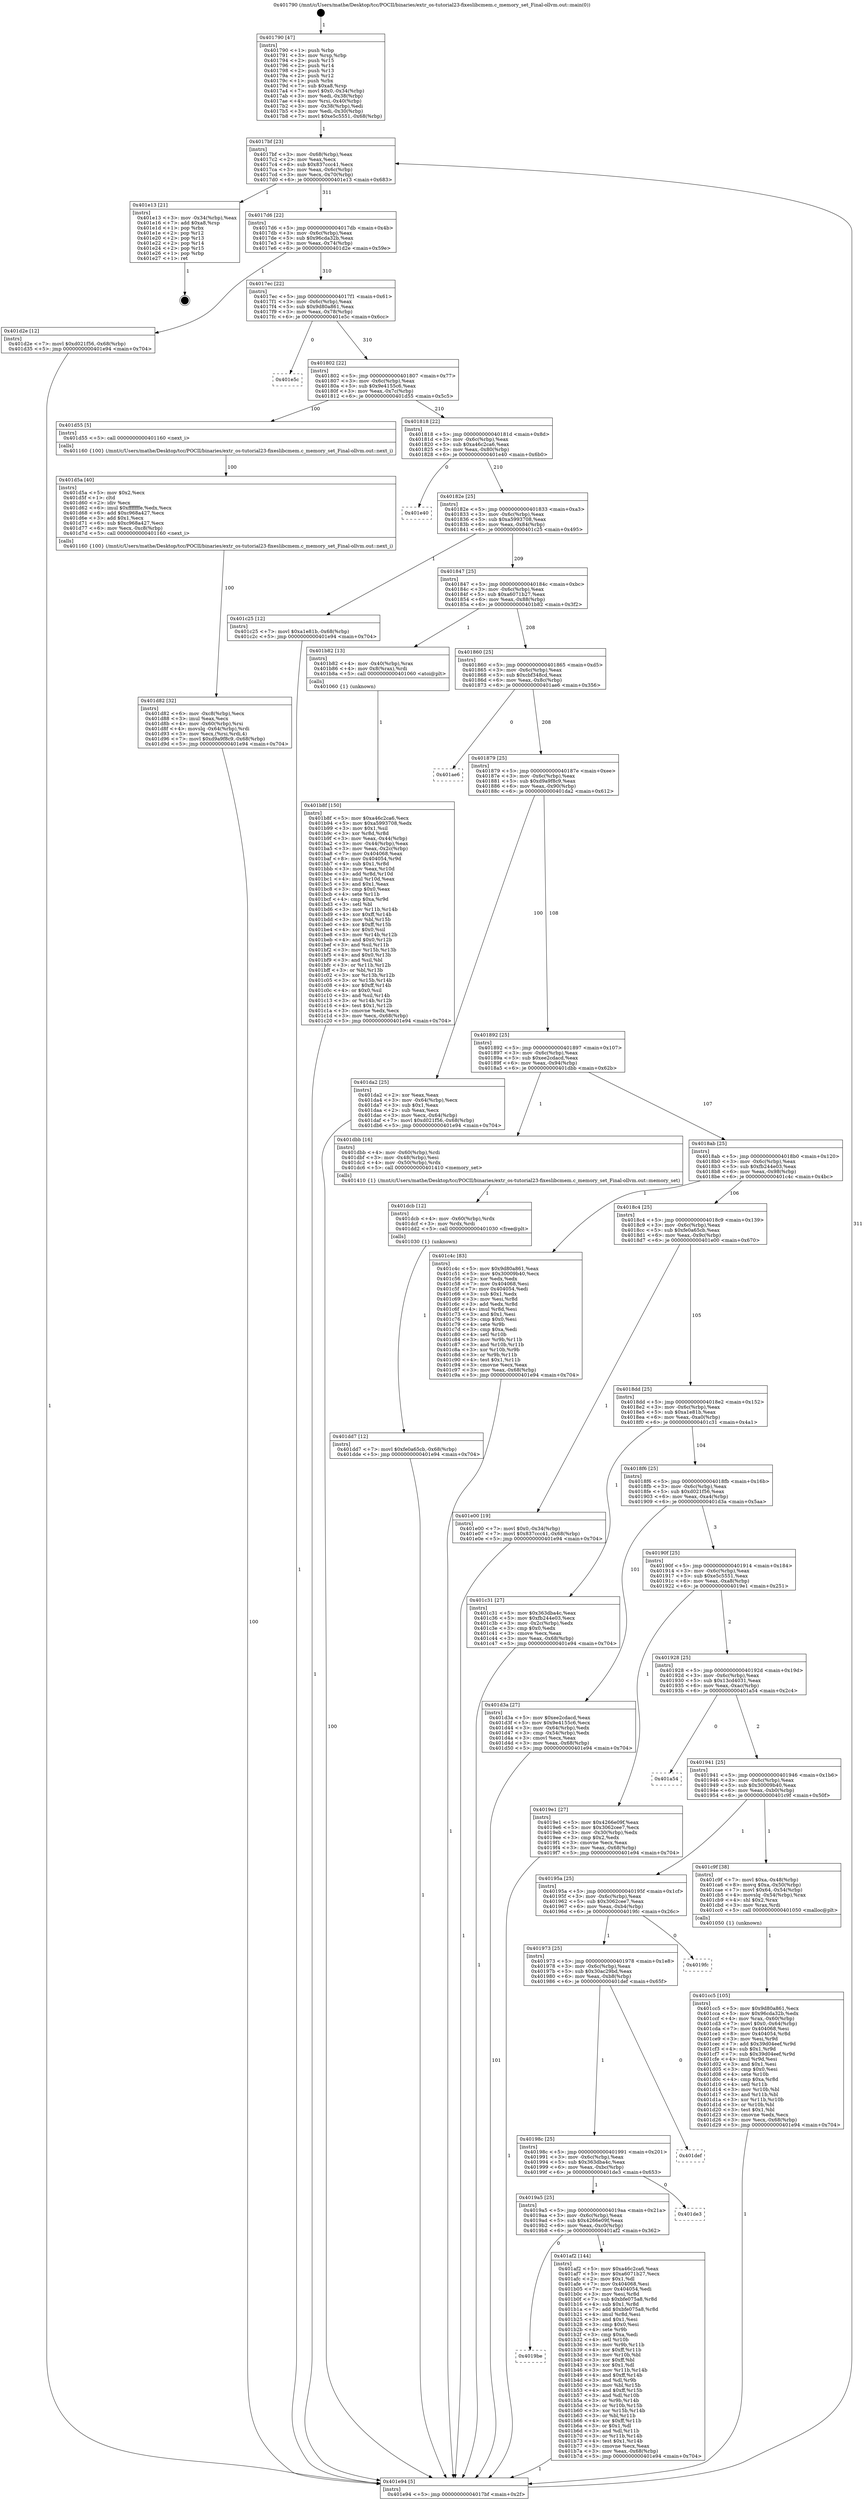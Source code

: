 digraph "0x401790" {
  label = "0x401790 (/mnt/c/Users/mathe/Desktop/tcc/POCII/binaries/extr_os-tutorial23-fixeslibcmem.c_memory_set_Final-ollvm.out::main(0))"
  labelloc = "t"
  node[shape=record]

  Entry [label="",width=0.3,height=0.3,shape=circle,fillcolor=black,style=filled]
  "0x4017bf" [label="{
     0x4017bf [23]\l
     | [instrs]\l
     &nbsp;&nbsp;0x4017bf \<+3\>: mov -0x68(%rbp),%eax\l
     &nbsp;&nbsp;0x4017c2 \<+2\>: mov %eax,%ecx\l
     &nbsp;&nbsp;0x4017c4 \<+6\>: sub $0x837ccc41,%ecx\l
     &nbsp;&nbsp;0x4017ca \<+3\>: mov %eax,-0x6c(%rbp)\l
     &nbsp;&nbsp;0x4017cd \<+3\>: mov %ecx,-0x70(%rbp)\l
     &nbsp;&nbsp;0x4017d0 \<+6\>: je 0000000000401e13 \<main+0x683\>\l
  }"]
  "0x401e13" [label="{
     0x401e13 [21]\l
     | [instrs]\l
     &nbsp;&nbsp;0x401e13 \<+3\>: mov -0x34(%rbp),%eax\l
     &nbsp;&nbsp;0x401e16 \<+7\>: add $0xa8,%rsp\l
     &nbsp;&nbsp;0x401e1d \<+1\>: pop %rbx\l
     &nbsp;&nbsp;0x401e1e \<+2\>: pop %r12\l
     &nbsp;&nbsp;0x401e20 \<+2\>: pop %r13\l
     &nbsp;&nbsp;0x401e22 \<+2\>: pop %r14\l
     &nbsp;&nbsp;0x401e24 \<+2\>: pop %r15\l
     &nbsp;&nbsp;0x401e26 \<+1\>: pop %rbp\l
     &nbsp;&nbsp;0x401e27 \<+1\>: ret\l
  }"]
  "0x4017d6" [label="{
     0x4017d6 [22]\l
     | [instrs]\l
     &nbsp;&nbsp;0x4017d6 \<+5\>: jmp 00000000004017db \<main+0x4b\>\l
     &nbsp;&nbsp;0x4017db \<+3\>: mov -0x6c(%rbp),%eax\l
     &nbsp;&nbsp;0x4017de \<+5\>: sub $0x96cda32b,%eax\l
     &nbsp;&nbsp;0x4017e3 \<+3\>: mov %eax,-0x74(%rbp)\l
     &nbsp;&nbsp;0x4017e6 \<+6\>: je 0000000000401d2e \<main+0x59e\>\l
  }"]
  Exit [label="",width=0.3,height=0.3,shape=circle,fillcolor=black,style=filled,peripheries=2]
  "0x401d2e" [label="{
     0x401d2e [12]\l
     | [instrs]\l
     &nbsp;&nbsp;0x401d2e \<+7\>: movl $0xd021f56,-0x68(%rbp)\l
     &nbsp;&nbsp;0x401d35 \<+5\>: jmp 0000000000401e94 \<main+0x704\>\l
  }"]
  "0x4017ec" [label="{
     0x4017ec [22]\l
     | [instrs]\l
     &nbsp;&nbsp;0x4017ec \<+5\>: jmp 00000000004017f1 \<main+0x61\>\l
     &nbsp;&nbsp;0x4017f1 \<+3\>: mov -0x6c(%rbp),%eax\l
     &nbsp;&nbsp;0x4017f4 \<+5\>: sub $0x9d80a861,%eax\l
     &nbsp;&nbsp;0x4017f9 \<+3\>: mov %eax,-0x78(%rbp)\l
     &nbsp;&nbsp;0x4017fc \<+6\>: je 0000000000401e5c \<main+0x6cc\>\l
  }"]
  "0x401dd7" [label="{
     0x401dd7 [12]\l
     | [instrs]\l
     &nbsp;&nbsp;0x401dd7 \<+7\>: movl $0xfe0a65cb,-0x68(%rbp)\l
     &nbsp;&nbsp;0x401dde \<+5\>: jmp 0000000000401e94 \<main+0x704\>\l
  }"]
  "0x401e5c" [label="{
     0x401e5c\l
  }", style=dashed]
  "0x401802" [label="{
     0x401802 [22]\l
     | [instrs]\l
     &nbsp;&nbsp;0x401802 \<+5\>: jmp 0000000000401807 \<main+0x77\>\l
     &nbsp;&nbsp;0x401807 \<+3\>: mov -0x6c(%rbp),%eax\l
     &nbsp;&nbsp;0x40180a \<+5\>: sub $0x9e4155c6,%eax\l
     &nbsp;&nbsp;0x40180f \<+3\>: mov %eax,-0x7c(%rbp)\l
     &nbsp;&nbsp;0x401812 \<+6\>: je 0000000000401d55 \<main+0x5c5\>\l
  }"]
  "0x401dcb" [label="{
     0x401dcb [12]\l
     | [instrs]\l
     &nbsp;&nbsp;0x401dcb \<+4\>: mov -0x60(%rbp),%rdx\l
     &nbsp;&nbsp;0x401dcf \<+3\>: mov %rdx,%rdi\l
     &nbsp;&nbsp;0x401dd2 \<+5\>: call 0000000000401030 \<free@plt\>\l
     | [calls]\l
     &nbsp;&nbsp;0x401030 \{1\} (unknown)\l
  }"]
  "0x401d55" [label="{
     0x401d55 [5]\l
     | [instrs]\l
     &nbsp;&nbsp;0x401d55 \<+5\>: call 0000000000401160 \<next_i\>\l
     | [calls]\l
     &nbsp;&nbsp;0x401160 \{100\} (/mnt/c/Users/mathe/Desktop/tcc/POCII/binaries/extr_os-tutorial23-fixeslibcmem.c_memory_set_Final-ollvm.out::next_i)\l
  }"]
  "0x401818" [label="{
     0x401818 [22]\l
     | [instrs]\l
     &nbsp;&nbsp;0x401818 \<+5\>: jmp 000000000040181d \<main+0x8d\>\l
     &nbsp;&nbsp;0x40181d \<+3\>: mov -0x6c(%rbp),%eax\l
     &nbsp;&nbsp;0x401820 \<+5\>: sub $0xa46c2ca6,%eax\l
     &nbsp;&nbsp;0x401825 \<+3\>: mov %eax,-0x80(%rbp)\l
     &nbsp;&nbsp;0x401828 \<+6\>: je 0000000000401e40 \<main+0x6b0\>\l
  }"]
  "0x401d82" [label="{
     0x401d82 [32]\l
     | [instrs]\l
     &nbsp;&nbsp;0x401d82 \<+6\>: mov -0xc8(%rbp),%ecx\l
     &nbsp;&nbsp;0x401d88 \<+3\>: imul %eax,%ecx\l
     &nbsp;&nbsp;0x401d8b \<+4\>: mov -0x60(%rbp),%rsi\l
     &nbsp;&nbsp;0x401d8f \<+4\>: movslq -0x64(%rbp),%rdi\l
     &nbsp;&nbsp;0x401d93 \<+3\>: mov %ecx,(%rsi,%rdi,4)\l
     &nbsp;&nbsp;0x401d96 \<+7\>: movl $0xd9a9f8c9,-0x68(%rbp)\l
     &nbsp;&nbsp;0x401d9d \<+5\>: jmp 0000000000401e94 \<main+0x704\>\l
  }"]
  "0x401e40" [label="{
     0x401e40\l
  }", style=dashed]
  "0x40182e" [label="{
     0x40182e [25]\l
     | [instrs]\l
     &nbsp;&nbsp;0x40182e \<+5\>: jmp 0000000000401833 \<main+0xa3\>\l
     &nbsp;&nbsp;0x401833 \<+3\>: mov -0x6c(%rbp),%eax\l
     &nbsp;&nbsp;0x401836 \<+5\>: sub $0xa5993708,%eax\l
     &nbsp;&nbsp;0x40183b \<+6\>: mov %eax,-0x84(%rbp)\l
     &nbsp;&nbsp;0x401841 \<+6\>: je 0000000000401c25 \<main+0x495\>\l
  }"]
  "0x401d5a" [label="{
     0x401d5a [40]\l
     | [instrs]\l
     &nbsp;&nbsp;0x401d5a \<+5\>: mov $0x2,%ecx\l
     &nbsp;&nbsp;0x401d5f \<+1\>: cltd\l
     &nbsp;&nbsp;0x401d60 \<+2\>: idiv %ecx\l
     &nbsp;&nbsp;0x401d62 \<+6\>: imul $0xfffffffe,%edx,%ecx\l
     &nbsp;&nbsp;0x401d68 \<+6\>: add $0xc968a427,%ecx\l
     &nbsp;&nbsp;0x401d6e \<+3\>: add $0x1,%ecx\l
     &nbsp;&nbsp;0x401d71 \<+6\>: sub $0xc968a427,%ecx\l
     &nbsp;&nbsp;0x401d77 \<+6\>: mov %ecx,-0xc8(%rbp)\l
     &nbsp;&nbsp;0x401d7d \<+5\>: call 0000000000401160 \<next_i\>\l
     | [calls]\l
     &nbsp;&nbsp;0x401160 \{100\} (/mnt/c/Users/mathe/Desktop/tcc/POCII/binaries/extr_os-tutorial23-fixeslibcmem.c_memory_set_Final-ollvm.out::next_i)\l
  }"]
  "0x401c25" [label="{
     0x401c25 [12]\l
     | [instrs]\l
     &nbsp;&nbsp;0x401c25 \<+7\>: movl $0xa1e81b,-0x68(%rbp)\l
     &nbsp;&nbsp;0x401c2c \<+5\>: jmp 0000000000401e94 \<main+0x704\>\l
  }"]
  "0x401847" [label="{
     0x401847 [25]\l
     | [instrs]\l
     &nbsp;&nbsp;0x401847 \<+5\>: jmp 000000000040184c \<main+0xbc\>\l
     &nbsp;&nbsp;0x40184c \<+3\>: mov -0x6c(%rbp),%eax\l
     &nbsp;&nbsp;0x40184f \<+5\>: sub $0xa6071b27,%eax\l
     &nbsp;&nbsp;0x401854 \<+6\>: mov %eax,-0x88(%rbp)\l
     &nbsp;&nbsp;0x40185a \<+6\>: je 0000000000401b82 \<main+0x3f2\>\l
  }"]
  "0x401cc5" [label="{
     0x401cc5 [105]\l
     | [instrs]\l
     &nbsp;&nbsp;0x401cc5 \<+5\>: mov $0x9d80a861,%ecx\l
     &nbsp;&nbsp;0x401cca \<+5\>: mov $0x96cda32b,%edx\l
     &nbsp;&nbsp;0x401ccf \<+4\>: mov %rax,-0x60(%rbp)\l
     &nbsp;&nbsp;0x401cd3 \<+7\>: movl $0x0,-0x64(%rbp)\l
     &nbsp;&nbsp;0x401cda \<+7\>: mov 0x404068,%esi\l
     &nbsp;&nbsp;0x401ce1 \<+8\>: mov 0x404054,%r8d\l
     &nbsp;&nbsp;0x401ce9 \<+3\>: mov %esi,%r9d\l
     &nbsp;&nbsp;0x401cec \<+7\>: add $0x39d04eef,%r9d\l
     &nbsp;&nbsp;0x401cf3 \<+4\>: sub $0x1,%r9d\l
     &nbsp;&nbsp;0x401cf7 \<+7\>: sub $0x39d04eef,%r9d\l
     &nbsp;&nbsp;0x401cfe \<+4\>: imul %r9d,%esi\l
     &nbsp;&nbsp;0x401d02 \<+3\>: and $0x1,%esi\l
     &nbsp;&nbsp;0x401d05 \<+3\>: cmp $0x0,%esi\l
     &nbsp;&nbsp;0x401d08 \<+4\>: sete %r10b\l
     &nbsp;&nbsp;0x401d0c \<+4\>: cmp $0xa,%r8d\l
     &nbsp;&nbsp;0x401d10 \<+4\>: setl %r11b\l
     &nbsp;&nbsp;0x401d14 \<+3\>: mov %r10b,%bl\l
     &nbsp;&nbsp;0x401d17 \<+3\>: and %r11b,%bl\l
     &nbsp;&nbsp;0x401d1a \<+3\>: xor %r11b,%r10b\l
     &nbsp;&nbsp;0x401d1d \<+3\>: or %r10b,%bl\l
     &nbsp;&nbsp;0x401d20 \<+3\>: test $0x1,%bl\l
     &nbsp;&nbsp;0x401d23 \<+3\>: cmovne %edx,%ecx\l
     &nbsp;&nbsp;0x401d26 \<+3\>: mov %ecx,-0x68(%rbp)\l
     &nbsp;&nbsp;0x401d29 \<+5\>: jmp 0000000000401e94 \<main+0x704\>\l
  }"]
  "0x401b82" [label="{
     0x401b82 [13]\l
     | [instrs]\l
     &nbsp;&nbsp;0x401b82 \<+4\>: mov -0x40(%rbp),%rax\l
     &nbsp;&nbsp;0x401b86 \<+4\>: mov 0x8(%rax),%rdi\l
     &nbsp;&nbsp;0x401b8a \<+5\>: call 0000000000401060 \<atoi@plt\>\l
     | [calls]\l
     &nbsp;&nbsp;0x401060 \{1\} (unknown)\l
  }"]
  "0x401860" [label="{
     0x401860 [25]\l
     | [instrs]\l
     &nbsp;&nbsp;0x401860 \<+5\>: jmp 0000000000401865 \<main+0xd5\>\l
     &nbsp;&nbsp;0x401865 \<+3\>: mov -0x6c(%rbp),%eax\l
     &nbsp;&nbsp;0x401868 \<+5\>: sub $0xcbf348cd,%eax\l
     &nbsp;&nbsp;0x40186d \<+6\>: mov %eax,-0x8c(%rbp)\l
     &nbsp;&nbsp;0x401873 \<+6\>: je 0000000000401ae6 \<main+0x356\>\l
  }"]
  "0x401b8f" [label="{
     0x401b8f [150]\l
     | [instrs]\l
     &nbsp;&nbsp;0x401b8f \<+5\>: mov $0xa46c2ca6,%ecx\l
     &nbsp;&nbsp;0x401b94 \<+5\>: mov $0xa5993708,%edx\l
     &nbsp;&nbsp;0x401b99 \<+3\>: mov $0x1,%sil\l
     &nbsp;&nbsp;0x401b9c \<+3\>: xor %r8d,%r8d\l
     &nbsp;&nbsp;0x401b9f \<+3\>: mov %eax,-0x44(%rbp)\l
     &nbsp;&nbsp;0x401ba2 \<+3\>: mov -0x44(%rbp),%eax\l
     &nbsp;&nbsp;0x401ba5 \<+3\>: mov %eax,-0x2c(%rbp)\l
     &nbsp;&nbsp;0x401ba8 \<+7\>: mov 0x404068,%eax\l
     &nbsp;&nbsp;0x401baf \<+8\>: mov 0x404054,%r9d\l
     &nbsp;&nbsp;0x401bb7 \<+4\>: sub $0x1,%r8d\l
     &nbsp;&nbsp;0x401bbb \<+3\>: mov %eax,%r10d\l
     &nbsp;&nbsp;0x401bbe \<+3\>: add %r8d,%r10d\l
     &nbsp;&nbsp;0x401bc1 \<+4\>: imul %r10d,%eax\l
     &nbsp;&nbsp;0x401bc5 \<+3\>: and $0x1,%eax\l
     &nbsp;&nbsp;0x401bc8 \<+3\>: cmp $0x0,%eax\l
     &nbsp;&nbsp;0x401bcb \<+4\>: sete %r11b\l
     &nbsp;&nbsp;0x401bcf \<+4\>: cmp $0xa,%r9d\l
     &nbsp;&nbsp;0x401bd3 \<+3\>: setl %bl\l
     &nbsp;&nbsp;0x401bd6 \<+3\>: mov %r11b,%r14b\l
     &nbsp;&nbsp;0x401bd9 \<+4\>: xor $0xff,%r14b\l
     &nbsp;&nbsp;0x401bdd \<+3\>: mov %bl,%r15b\l
     &nbsp;&nbsp;0x401be0 \<+4\>: xor $0xff,%r15b\l
     &nbsp;&nbsp;0x401be4 \<+4\>: xor $0x0,%sil\l
     &nbsp;&nbsp;0x401be8 \<+3\>: mov %r14b,%r12b\l
     &nbsp;&nbsp;0x401beb \<+4\>: and $0x0,%r12b\l
     &nbsp;&nbsp;0x401bef \<+3\>: and %sil,%r11b\l
     &nbsp;&nbsp;0x401bf2 \<+3\>: mov %r15b,%r13b\l
     &nbsp;&nbsp;0x401bf5 \<+4\>: and $0x0,%r13b\l
     &nbsp;&nbsp;0x401bf9 \<+3\>: and %sil,%bl\l
     &nbsp;&nbsp;0x401bfc \<+3\>: or %r11b,%r12b\l
     &nbsp;&nbsp;0x401bff \<+3\>: or %bl,%r13b\l
     &nbsp;&nbsp;0x401c02 \<+3\>: xor %r13b,%r12b\l
     &nbsp;&nbsp;0x401c05 \<+3\>: or %r15b,%r14b\l
     &nbsp;&nbsp;0x401c08 \<+4\>: xor $0xff,%r14b\l
     &nbsp;&nbsp;0x401c0c \<+4\>: or $0x0,%sil\l
     &nbsp;&nbsp;0x401c10 \<+3\>: and %sil,%r14b\l
     &nbsp;&nbsp;0x401c13 \<+3\>: or %r14b,%r12b\l
     &nbsp;&nbsp;0x401c16 \<+4\>: test $0x1,%r12b\l
     &nbsp;&nbsp;0x401c1a \<+3\>: cmovne %edx,%ecx\l
     &nbsp;&nbsp;0x401c1d \<+3\>: mov %ecx,-0x68(%rbp)\l
     &nbsp;&nbsp;0x401c20 \<+5\>: jmp 0000000000401e94 \<main+0x704\>\l
  }"]
  "0x401ae6" [label="{
     0x401ae6\l
  }", style=dashed]
  "0x401879" [label="{
     0x401879 [25]\l
     | [instrs]\l
     &nbsp;&nbsp;0x401879 \<+5\>: jmp 000000000040187e \<main+0xee\>\l
     &nbsp;&nbsp;0x40187e \<+3\>: mov -0x6c(%rbp),%eax\l
     &nbsp;&nbsp;0x401881 \<+5\>: sub $0xd9a9f8c9,%eax\l
     &nbsp;&nbsp;0x401886 \<+6\>: mov %eax,-0x90(%rbp)\l
     &nbsp;&nbsp;0x40188c \<+6\>: je 0000000000401da2 \<main+0x612\>\l
  }"]
  "0x4019be" [label="{
     0x4019be\l
  }", style=dashed]
  "0x401da2" [label="{
     0x401da2 [25]\l
     | [instrs]\l
     &nbsp;&nbsp;0x401da2 \<+2\>: xor %eax,%eax\l
     &nbsp;&nbsp;0x401da4 \<+3\>: mov -0x64(%rbp),%ecx\l
     &nbsp;&nbsp;0x401da7 \<+3\>: sub $0x1,%eax\l
     &nbsp;&nbsp;0x401daa \<+2\>: sub %eax,%ecx\l
     &nbsp;&nbsp;0x401dac \<+3\>: mov %ecx,-0x64(%rbp)\l
     &nbsp;&nbsp;0x401daf \<+7\>: movl $0xd021f56,-0x68(%rbp)\l
     &nbsp;&nbsp;0x401db6 \<+5\>: jmp 0000000000401e94 \<main+0x704\>\l
  }"]
  "0x401892" [label="{
     0x401892 [25]\l
     | [instrs]\l
     &nbsp;&nbsp;0x401892 \<+5\>: jmp 0000000000401897 \<main+0x107\>\l
     &nbsp;&nbsp;0x401897 \<+3\>: mov -0x6c(%rbp),%eax\l
     &nbsp;&nbsp;0x40189a \<+5\>: sub $0xee2cdacd,%eax\l
     &nbsp;&nbsp;0x40189f \<+6\>: mov %eax,-0x94(%rbp)\l
     &nbsp;&nbsp;0x4018a5 \<+6\>: je 0000000000401dbb \<main+0x62b\>\l
  }"]
  "0x401af2" [label="{
     0x401af2 [144]\l
     | [instrs]\l
     &nbsp;&nbsp;0x401af2 \<+5\>: mov $0xa46c2ca6,%eax\l
     &nbsp;&nbsp;0x401af7 \<+5\>: mov $0xa6071b27,%ecx\l
     &nbsp;&nbsp;0x401afc \<+2\>: mov $0x1,%dl\l
     &nbsp;&nbsp;0x401afe \<+7\>: mov 0x404068,%esi\l
     &nbsp;&nbsp;0x401b05 \<+7\>: mov 0x404054,%edi\l
     &nbsp;&nbsp;0x401b0c \<+3\>: mov %esi,%r8d\l
     &nbsp;&nbsp;0x401b0f \<+7\>: sub $0xbfe075a8,%r8d\l
     &nbsp;&nbsp;0x401b16 \<+4\>: sub $0x1,%r8d\l
     &nbsp;&nbsp;0x401b1a \<+7\>: add $0xbfe075a8,%r8d\l
     &nbsp;&nbsp;0x401b21 \<+4\>: imul %r8d,%esi\l
     &nbsp;&nbsp;0x401b25 \<+3\>: and $0x1,%esi\l
     &nbsp;&nbsp;0x401b28 \<+3\>: cmp $0x0,%esi\l
     &nbsp;&nbsp;0x401b2b \<+4\>: sete %r9b\l
     &nbsp;&nbsp;0x401b2f \<+3\>: cmp $0xa,%edi\l
     &nbsp;&nbsp;0x401b32 \<+4\>: setl %r10b\l
     &nbsp;&nbsp;0x401b36 \<+3\>: mov %r9b,%r11b\l
     &nbsp;&nbsp;0x401b39 \<+4\>: xor $0xff,%r11b\l
     &nbsp;&nbsp;0x401b3d \<+3\>: mov %r10b,%bl\l
     &nbsp;&nbsp;0x401b40 \<+3\>: xor $0xff,%bl\l
     &nbsp;&nbsp;0x401b43 \<+3\>: xor $0x1,%dl\l
     &nbsp;&nbsp;0x401b46 \<+3\>: mov %r11b,%r14b\l
     &nbsp;&nbsp;0x401b49 \<+4\>: and $0xff,%r14b\l
     &nbsp;&nbsp;0x401b4d \<+3\>: and %dl,%r9b\l
     &nbsp;&nbsp;0x401b50 \<+3\>: mov %bl,%r15b\l
     &nbsp;&nbsp;0x401b53 \<+4\>: and $0xff,%r15b\l
     &nbsp;&nbsp;0x401b57 \<+3\>: and %dl,%r10b\l
     &nbsp;&nbsp;0x401b5a \<+3\>: or %r9b,%r14b\l
     &nbsp;&nbsp;0x401b5d \<+3\>: or %r10b,%r15b\l
     &nbsp;&nbsp;0x401b60 \<+3\>: xor %r15b,%r14b\l
     &nbsp;&nbsp;0x401b63 \<+3\>: or %bl,%r11b\l
     &nbsp;&nbsp;0x401b66 \<+4\>: xor $0xff,%r11b\l
     &nbsp;&nbsp;0x401b6a \<+3\>: or $0x1,%dl\l
     &nbsp;&nbsp;0x401b6d \<+3\>: and %dl,%r11b\l
     &nbsp;&nbsp;0x401b70 \<+3\>: or %r11b,%r14b\l
     &nbsp;&nbsp;0x401b73 \<+4\>: test $0x1,%r14b\l
     &nbsp;&nbsp;0x401b77 \<+3\>: cmovne %ecx,%eax\l
     &nbsp;&nbsp;0x401b7a \<+3\>: mov %eax,-0x68(%rbp)\l
     &nbsp;&nbsp;0x401b7d \<+5\>: jmp 0000000000401e94 \<main+0x704\>\l
  }"]
  "0x401dbb" [label="{
     0x401dbb [16]\l
     | [instrs]\l
     &nbsp;&nbsp;0x401dbb \<+4\>: mov -0x60(%rbp),%rdi\l
     &nbsp;&nbsp;0x401dbf \<+3\>: mov -0x48(%rbp),%esi\l
     &nbsp;&nbsp;0x401dc2 \<+4\>: mov -0x50(%rbp),%rdx\l
     &nbsp;&nbsp;0x401dc6 \<+5\>: call 0000000000401410 \<memory_set\>\l
     | [calls]\l
     &nbsp;&nbsp;0x401410 \{1\} (/mnt/c/Users/mathe/Desktop/tcc/POCII/binaries/extr_os-tutorial23-fixeslibcmem.c_memory_set_Final-ollvm.out::memory_set)\l
  }"]
  "0x4018ab" [label="{
     0x4018ab [25]\l
     | [instrs]\l
     &nbsp;&nbsp;0x4018ab \<+5\>: jmp 00000000004018b0 \<main+0x120\>\l
     &nbsp;&nbsp;0x4018b0 \<+3\>: mov -0x6c(%rbp),%eax\l
     &nbsp;&nbsp;0x4018b3 \<+5\>: sub $0xfb244e03,%eax\l
     &nbsp;&nbsp;0x4018b8 \<+6\>: mov %eax,-0x98(%rbp)\l
     &nbsp;&nbsp;0x4018be \<+6\>: je 0000000000401c4c \<main+0x4bc\>\l
  }"]
  "0x4019a5" [label="{
     0x4019a5 [25]\l
     | [instrs]\l
     &nbsp;&nbsp;0x4019a5 \<+5\>: jmp 00000000004019aa \<main+0x21a\>\l
     &nbsp;&nbsp;0x4019aa \<+3\>: mov -0x6c(%rbp),%eax\l
     &nbsp;&nbsp;0x4019ad \<+5\>: sub $0x4266e09f,%eax\l
     &nbsp;&nbsp;0x4019b2 \<+6\>: mov %eax,-0xc0(%rbp)\l
     &nbsp;&nbsp;0x4019b8 \<+6\>: je 0000000000401af2 \<main+0x362\>\l
  }"]
  "0x401c4c" [label="{
     0x401c4c [83]\l
     | [instrs]\l
     &nbsp;&nbsp;0x401c4c \<+5\>: mov $0x9d80a861,%eax\l
     &nbsp;&nbsp;0x401c51 \<+5\>: mov $0x30009b40,%ecx\l
     &nbsp;&nbsp;0x401c56 \<+2\>: xor %edx,%edx\l
     &nbsp;&nbsp;0x401c58 \<+7\>: mov 0x404068,%esi\l
     &nbsp;&nbsp;0x401c5f \<+7\>: mov 0x404054,%edi\l
     &nbsp;&nbsp;0x401c66 \<+3\>: sub $0x1,%edx\l
     &nbsp;&nbsp;0x401c69 \<+3\>: mov %esi,%r8d\l
     &nbsp;&nbsp;0x401c6c \<+3\>: add %edx,%r8d\l
     &nbsp;&nbsp;0x401c6f \<+4\>: imul %r8d,%esi\l
     &nbsp;&nbsp;0x401c73 \<+3\>: and $0x1,%esi\l
     &nbsp;&nbsp;0x401c76 \<+3\>: cmp $0x0,%esi\l
     &nbsp;&nbsp;0x401c79 \<+4\>: sete %r9b\l
     &nbsp;&nbsp;0x401c7d \<+3\>: cmp $0xa,%edi\l
     &nbsp;&nbsp;0x401c80 \<+4\>: setl %r10b\l
     &nbsp;&nbsp;0x401c84 \<+3\>: mov %r9b,%r11b\l
     &nbsp;&nbsp;0x401c87 \<+3\>: and %r10b,%r11b\l
     &nbsp;&nbsp;0x401c8a \<+3\>: xor %r10b,%r9b\l
     &nbsp;&nbsp;0x401c8d \<+3\>: or %r9b,%r11b\l
     &nbsp;&nbsp;0x401c90 \<+4\>: test $0x1,%r11b\l
     &nbsp;&nbsp;0x401c94 \<+3\>: cmovne %ecx,%eax\l
     &nbsp;&nbsp;0x401c97 \<+3\>: mov %eax,-0x68(%rbp)\l
     &nbsp;&nbsp;0x401c9a \<+5\>: jmp 0000000000401e94 \<main+0x704\>\l
  }"]
  "0x4018c4" [label="{
     0x4018c4 [25]\l
     | [instrs]\l
     &nbsp;&nbsp;0x4018c4 \<+5\>: jmp 00000000004018c9 \<main+0x139\>\l
     &nbsp;&nbsp;0x4018c9 \<+3\>: mov -0x6c(%rbp),%eax\l
     &nbsp;&nbsp;0x4018cc \<+5\>: sub $0xfe0a65cb,%eax\l
     &nbsp;&nbsp;0x4018d1 \<+6\>: mov %eax,-0x9c(%rbp)\l
     &nbsp;&nbsp;0x4018d7 \<+6\>: je 0000000000401e00 \<main+0x670\>\l
  }"]
  "0x401de3" [label="{
     0x401de3\l
  }", style=dashed]
  "0x401e00" [label="{
     0x401e00 [19]\l
     | [instrs]\l
     &nbsp;&nbsp;0x401e00 \<+7\>: movl $0x0,-0x34(%rbp)\l
     &nbsp;&nbsp;0x401e07 \<+7\>: movl $0x837ccc41,-0x68(%rbp)\l
     &nbsp;&nbsp;0x401e0e \<+5\>: jmp 0000000000401e94 \<main+0x704\>\l
  }"]
  "0x4018dd" [label="{
     0x4018dd [25]\l
     | [instrs]\l
     &nbsp;&nbsp;0x4018dd \<+5\>: jmp 00000000004018e2 \<main+0x152\>\l
     &nbsp;&nbsp;0x4018e2 \<+3\>: mov -0x6c(%rbp),%eax\l
     &nbsp;&nbsp;0x4018e5 \<+5\>: sub $0xa1e81b,%eax\l
     &nbsp;&nbsp;0x4018ea \<+6\>: mov %eax,-0xa0(%rbp)\l
     &nbsp;&nbsp;0x4018f0 \<+6\>: je 0000000000401c31 \<main+0x4a1\>\l
  }"]
  "0x40198c" [label="{
     0x40198c [25]\l
     | [instrs]\l
     &nbsp;&nbsp;0x40198c \<+5\>: jmp 0000000000401991 \<main+0x201\>\l
     &nbsp;&nbsp;0x401991 \<+3\>: mov -0x6c(%rbp),%eax\l
     &nbsp;&nbsp;0x401994 \<+5\>: sub $0x363dba4c,%eax\l
     &nbsp;&nbsp;0x401999 \<+6\>: mov %eax,-0xbc(%rbp)\l
     &nbsp;&nbsp;0x40199f \<+6\>: je 0000000000401de3 \<main+0x653\>\l
  }"]
  "0x401c31" [label="{
     0x401c31 [27]\l
     | [instrs]\l
     &nbsp;&nbsp;0x401c31 \<+5\>: mov $0x363dba4c,%eax\l
     &nbsp;&nbsp;0x401c36 \<+5\>: mov $0xfb244e03,%ecx\l
     &nbsp;&nbsp;0x401c3b \<+3\>: mov -0x2c(%rbp),%edx\l
     &nbsp;&nbsp;0x401c3e \<+3\>: cmp $0x0,%edx\l
     &nbsp;&nbsp;0x401c41 \<+3\>: cmove %ecx,%eax\l
     &nbsp;&nbsp;0x401c44 \<+3\>: mov %eax,-0x68(%rbp)\l
     &nbsp;&nbsp;0x401c47 \<+5\>: jmp 0000000000401e94 \<main+0x704\>\l
  }"]
  "0x4018f6" [label="{
     0x4018f6 [25]\l
     | [instrs]\l
     &nbsp;&nbsp;0x4018f6 \<+5\>: jmp 00000000004018fb \<main+0x16b\>\l
     &nbsp;&nbsp;0x4018fb \<+3\>: mov -0x6c(%rbp),%eax\l
     &nbsp;&nbsp;0x4018fe \<+5\>: sub $0xd021f56,%eax\l
     &nbsp;&nbsp;0x401903 \<+6\>: mov %eax,-0xa4(%rbp)\l
     &nbsp;&nbsp;0x401909 \<+6\>: je 0000000000401d3a \<main+0x5aa\>\l
  }"]
  "0x401def" [label="{
     0x401def\l
  }", style=dashed]
  "0x401d3a" [label="{
     0x401d3a [27]\l
     | [instrs]\l
     &nbsp;&nbsp;0x401d3a \<+5\>: mov $0xee2cdacd,%eax\l
     &nbsp;&nbsp;0x401d3f \<+5\>: mov $0x9e4155c6,%ecx\l
     &nbsp;&nbsp;0x401d44 \<+3\>: mov -0x64(%rbp),%edx\l
     &nbsp;&nbsp;0x401d47 \<+3\>: cmp -0x54(%rbp),%edx\l
     &nbsp;&nbsp;0x401d4a \<+3\>: cmovl %ecx,%eax\l
     &nbsp;&nbsp;0x401d4d \<+3\>: mov %eax,-0x68(%rbp)\l
     &nbsp;&nbsp;0x401d50 \<+5\>: jmp 0000000000401e94 \<main+0x704\>\l
  }"]
  "0x40190f" [label="{
     0x40190f [25]\l
     | [instrs]\l
     &nbsp;&nbsp;0x40190f \<+5\>: jmp 0000000000401914 \<main+0x184\>\l
     &nbsp;&nbsp;0x401914 \<+3\>: mov -0x6c(%rbp),%eax\l
     &nbsp;&nbsp;0x401917 \<+5\>: sub $0xe5c5551,%eax\l
     &nbsp;&nbsp;0x40191c \<+6\>: mov %eax,-0xa8(%rbp)\l
     &nbsp;&nbsp;0x401922 \<+6\>: je 00000000004019e1 \<main+0x251\>\l
  }"]
  "0x401973" [label="{
     0x401973 [25]\l
     | [instrs]\l
     &nbsp;&nbsp;0x401973 \<+5\>: jmp 0000000000401978 \<main+0x1e8\>\l
     &nbsp;&nbsp;0x401978 \<+3\>: mov -0x6c(%rbp),%eax\l
     &nbsp;&nbsp;0x40197b \<+5\>: sub $0x30ac29bd,%eax\l
     &nbsp;&nbsp;0x401980 \<+6\>: mov %eax,-0xb8(%rbp)\l
     &nbsp;&nbsp;0x401986 \<+6\>: je 0000000000401def \<main+0x65f\>\l
  }"]
  "0x4019e1" [label="{
     0x4019e1 [27]\l
     | [instrs]\l
     &nbsp;&nbsp;0x4019e1 \<+5\>: mov $0x4266e09f,%eax\l
     &nbsp;&nbsp;0x4019e6 \<+5\>: mov $0x3062cee7,%ecx\l
     &nbsp;&nbsp;0x4019eb \<+3\>: mov -0x30(%rbp),%edx\l
     &nbsp;&nbsp;0x4019ee \<+3\>: cmp $0x2,%edx\l
     &nbsp;&nbsp;0x4019f1 \<+3\>: cmovne %ecx,%eax\l
     &nbsp;&nbsp;0x4019f4 \<+3\>: mov %eax,-0x68(%rbp)\l
     &nbsp;&nbsp;0x4019f7 \<+5\>: jmp 0000000000401e94 \<main+0x704\>\l
  }"]
  "0x401928" [label="{
     0x401928 [25]\l
     | [instrs]\l
     &nbsp;&nbsp;0x401928 \<+5\>: jmp 000000000040192d \<main+0x19d\>\l
     &nbsp;&nbsp;0x40192d \<+3\>: mov -0x6c(%rbp),%eax\l
     &nbsp;&nbsp;0x401930 \<+5\>: sub $0x13cd4031,%eax\l
     &nbsp;&nbsp;0x401935 \<+6\>: mov %eax,-0xac(%rbp)\l
     &nbsp;&nbsp;0x40193b \<+6\>: je 0000000000401a54 \<main+0x2c4\>\l
  }"]
  "0x401e94" [label="{
     0x401e94 [5]\l
     | [instrs]\l
     &nbsp;&nbsp;0x401e94 \<+5\>: jmp 00000000004017bf \<main+0x2f\>\l
  }"]
  "0x401790" [label="{
     0x401790 [47]\l
     | [instrs]\l
     &nbsp;&nbsp;0x401790 \<+1\>: push %rbp\l
     &nbsp;&nbsp;0x401791 \<+3\>: mov %rsp,%rbp\l
     &nbsp;&nbsp;0x401794 \<+2\>: push %r15\l
     &nbsp;&nbsp;0x401796 \<+2\>: push %r14\l
     &nbsp;&nbsp;0x401798 \<+2\>: push %r13\l
     &nbsp;&nbsp;0x40179a \<+2\>: push %r12\l
     &nbsp;&nbsp;0x40179c \<+1\>: push %rbx\l
     &nbsp;&nbsp;0x40179d \<+7\>: sub $0xa8,%rsp\l
     &nbsp;&nbsp;0x4017a4 \<+7\>: movl $0x0,-0x34(%rbp)\l
     &nbsp;&nbsp;0x4017ab \<+3\>: mov %edi,-0x38(%rbp)\l
     &nbsp;&nbsp;0x4017ae \<+4\>: mov %rsi,-0x40(%rbp)\l
     &nbsp;&nbsp;0x4017b2 \<+3\>: mov -0x38(%rbp),%edi\l
     &nbsp;&nbsp;0x4017b5 \<+3\>: mov %edi,-0x30(%rbp)\l
     &nbsp;&nbsp;0x4017b8 \<+7\>: movl $0xe5c5551,-0x68(%rbp)\l
  }"]
  "0x4019fc" [label="{
     0x4019fc\l
  }", style=dashed]
  "0x401a54" [label="{
     0x401a54\l
  }", style=dashed]
  "0x401941" [label="{
     0x401941 [25]\l
     | [instrs]\l
     &nbsp;&nbsp;0x401941 \<+5\>: jmp 0000000000401946 \<main+0x1b6\>\l
     &nbsp;&nbsp;0x401946 \<+3\>: mov -0x6c(%rbp),%eax\l
     &nbsp;&nbsp;0x401949 \<+5\>: sub $0x30009b40,%eax\l
     &nbsp;&nbsp;0x40194e \<+6\>: mov %eax,-0xb0(%rbp)\l
     &nbsp;&nbsp;0x401954 \<+6\>: je 0000000000401c9f \<main+0x50f\>\l
  }"]
  "0x40195a" [label="{
     0x40195a [25]\l
     | [instrs]\l
     &nbsp;&nbsp;0x40195a \<+5\>: jmp 000000000040195f \<main+0x1cf\>\l
     &nbsp;&nbsp;0x40195f \<+3\>: mov -0x6c(%rbp),%eax\l
     &nbsp;&nbsp;0x401962 \<+5\>: sub $0x3062cee7,%eax\l
     &nbsp;&nbsp;0x401967 \<+6\>: mov %eax,-0xb4(%rbp)\l
     &nbsp;&nbsp;0x40196d \<+6\>: je 00000000004019fc \<main+0x26c\>\l
  }"]
  "0x401c9f" [label="{
     0x401c9f [38]\l
     | [instrs]\l
     &nbsp;&nbsp;0x401c9f \<+7\>: movl $0xa,-0x48(%rbp)\l
     &nbsp;&nbsp;0x401ca6 \<+8\>: movq $0xa,-0x50(%rbp)\l
     &nbsp;&nbsp;0x401cae \<+7\>: movl $0x64,-0x54(%rbp)\l
     &nbsp;&nbsp;0x401cb5 \<+4\>: movslq -0x54(%rbp),%rax\l
     &nbsp;&nbsp;0x401cb9 \<+4\>: shl $0x2,%rax\l
     &nbsp;&nbsp;0x401cbd \<+3\>: mov %rax,%rdi\l
     &nbsp;&nbsp;0x401cc0 \<+5\>: call 0000000000401050 \<malloc@plt\>\l
     | [calls]\l
     &nbsp;&nbsp;0x401050 \{1\} (unknown)\l
  }"]
  Entry -> "0x401790" [label=" 1"]
  "0x4017bf" -> "0x401e13" [label=" 1"]
  "0x4017bf" -> "0x4017d6" [label=" 311"]
  "0x401e13" -> Exit [label=" 1"]
  "0x4017d6" -> "0x401d2e" [label=" 1"]
  "0x4017d6" -> "0x4017ec" [label=" 310"]
  "0x401e00" -> "0x401e94" [label=" 1"]
  "0x4017ec" -> "0x401e5c" [label=" 0"]
  "0x4017ec" -> "0x401802" [label=" 310"]
  "0x401dd7" -> "0x401e94" [label=" 1"]
  "0x401802" -> "0x401d55" [label=" 100"]
  "0x401802" -> "0x401818" [label=" 210"]
  "0x401dcb" -> "0x401dd7" [label=" 1"]
  "0x401818" -> "0x401e40" [label=" 0"]
  "0x401818" -> "0x40182e" [label=" 210"]
  "0x401dbb" -> "0x401dcb" [label=" 1"]
  "0x40182e" -> "0x401c25" [label=" 1"]
  "0x40182e" -> "0x401847" [label=" 209"]
  "0x401da2" -> "0x401e94" [label=" 100"]
  "0x401847" -> "0x401b82" [label=" 1"]
  "0x401847" -> "0x401860" [label=" 208"]
  "0x401d82" -> "0x401e94" [label=" 100"]
  "0x401860" -> "0x401ae6" [label=" 0"]
  "0x401860" -> "0x401879" [label=" 208"]
  "0x401d5a" -> "0x401d82" [label=" 100"]
  "0x401879" -> "0x401da2" [label=" 100"]
  "0x401879" -> "0x401892" [label=" 108"]
  "0x401d55" -> "0x401d5a" [label=" 100"]
  "0x401892" -> "0x401dbb" [label=" 1"]
  "0x401892" -> "0x4018ab" [label=" 107"]
  "0x401d3a" -> "0x401e94" [label=" 101"]
  "0x4018ab" -> "0x401c4c" [label=" 1"]
  "0x4018ab" -> "0x4018c4" [label=" 106"]
  "0x401cc5" -> "0x401e94" [label=" 1"]
  "0x4018c4" -> "0x401e00" [label=" 1"]
  "0x4018c4" -> "0x4018dd" [label=" 105"]
  "0x401c9f" -> "0x401cc5" [label=" 1"]
  "0x4018dd" -> "0x401c31" [label=" 1"]
  "0x4018dd" -> "0x4018f6" [label=" 104"]
  "0x401c31" -> "0x401e94" [label=" 1"]
  "0x4018f6" -> "0x401d3a" [label=" 101"]
  "0x4018f6" -> "0x40190f" [label=" 3"]
  "0x401c25" -> "0x401e94" [label=" 1"]
  "0x40190f" -> "0x4019e1" [label=" 1"]
  "0x40190f" -> "0x401928" [label=" 2"]
  "0x4019e1" -> "0x401e94" [label=" 1"]
  "0x401790" -> "0x4017bf" [label=" 1"]
  "0x401e94" -> "0x4017bf" [label=" 311"]
  "0x401b82" -> "0x401b8f" [label=" 1"]
  "0x401928" -> "0x401a54" [label=" 0"]
  "0x401928" -> "0x401941" [label=" 2"]
  "0x401af2" -> "0x401e94" [label=" 1"]
  "0x401941" -> "0x401c9f" [label=" 1"]
  "0x401941" -> "0x40195a" [label=" 1"]
  "0x4019a5" -> "0x4019be" [label=" 0"]
  "0x40195a" -> "0x4019fc" [label=" 0"]
  "0x40195a" -> "0x401973" [label=" 1"]
  "0x401b8f" -> "0x401e94" [label=" 1"]
  "0x401973" -> "0x401def" [label=" 0"]
  "0x401973" -> "0x40198c" [label=" 1"]
  "0x401c4c" -> "0x401e94" [label=" 1"]
  "0x40198c" -> "0x401de3" [label=" 0"]
  "0x40198c" -> "0x4019a5" [label=" 1"]
  "0x401d2e" -> "0x401e94" [label=" 1"]
  "0x4019a5" -> "0x401af2" [label=" 1"]
}
